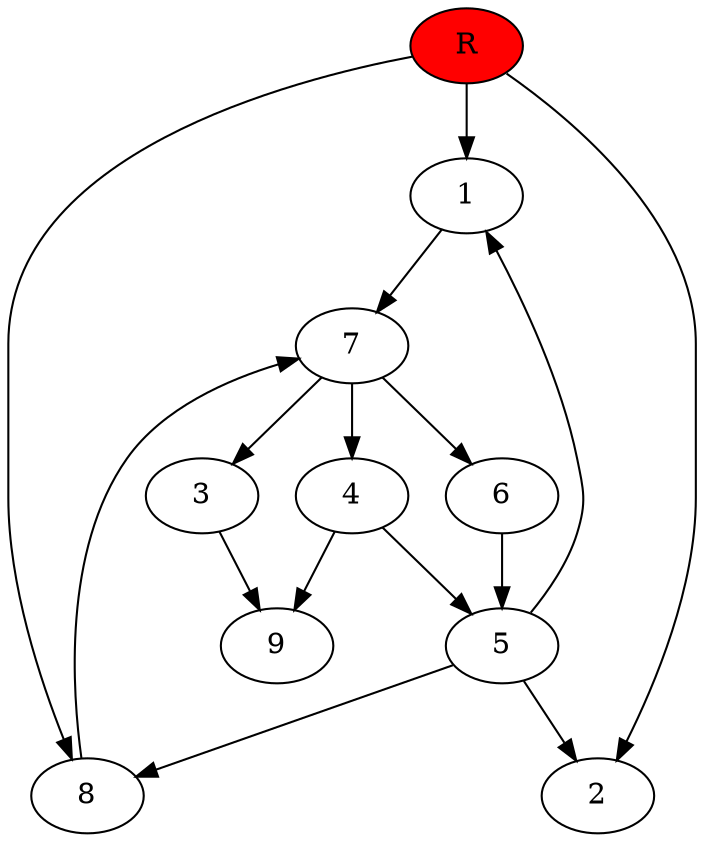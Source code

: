 digraph prb66793 {
	1
	2
	3
	4
	5
	6
	7
	8
	R [fillcolor="#ff0000" style=filled]
	1 -> 7
	3 -> 9
	4 -> 5
	4 -> 9
	5 -> 1
	5 -> 2
	5 -> 8
	6 -> 5
	7 -> 3
	7 -> 4
	7 -> 6
	8 -> 7
	R -> 1
	R -> 2
	R -> 8
}
